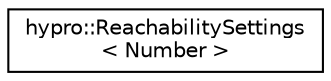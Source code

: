 digraph "Graphical Class Hierarchy"
{
  edge [fontname="Helvetica",fontsize="10",labelfontname="Helvetica",labelfontsize="10"];
  node [fontname="Helvetica",fontsize="10",shape=record];
  rankdir="LR";
  Node1 [label="hypro::ReachabilitySettings\l\< Number \>",height=0.2,width=0.4,color="black", fillcolor="white", style="filled",URL="$structhypro_1_1ReachabilitySettings.html",tooltip="Struct for reachability analysis algorithm settings. "];
}
